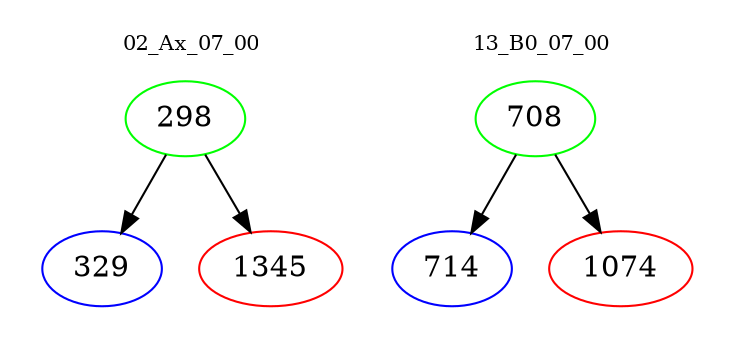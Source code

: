 digraph{
subgraph cluster_0 {
color = white
label = "02_Ax_07_00";
fontsize=10;
T0_298 [label="298", color="green"]
T0_298 -> T0_329 [color="black"]
T0_329 [label="329", color="blue"]
T0_298 -> T0_1345 [color="black"]
T0_1345 [label="1345", color="red"]
}
subgraph cluster_1 {
color = white
label = "13_B0_07_00";
fontsize=10;
T1_708 [label="708", color="green"]
T1_708 -> T1_714 [color="black"]
T1_714 [label="714", color="blue"]
T1_708 -> T1_1074 [color="black"]
T1_1074 [label="1074", color="red"]
}
}
